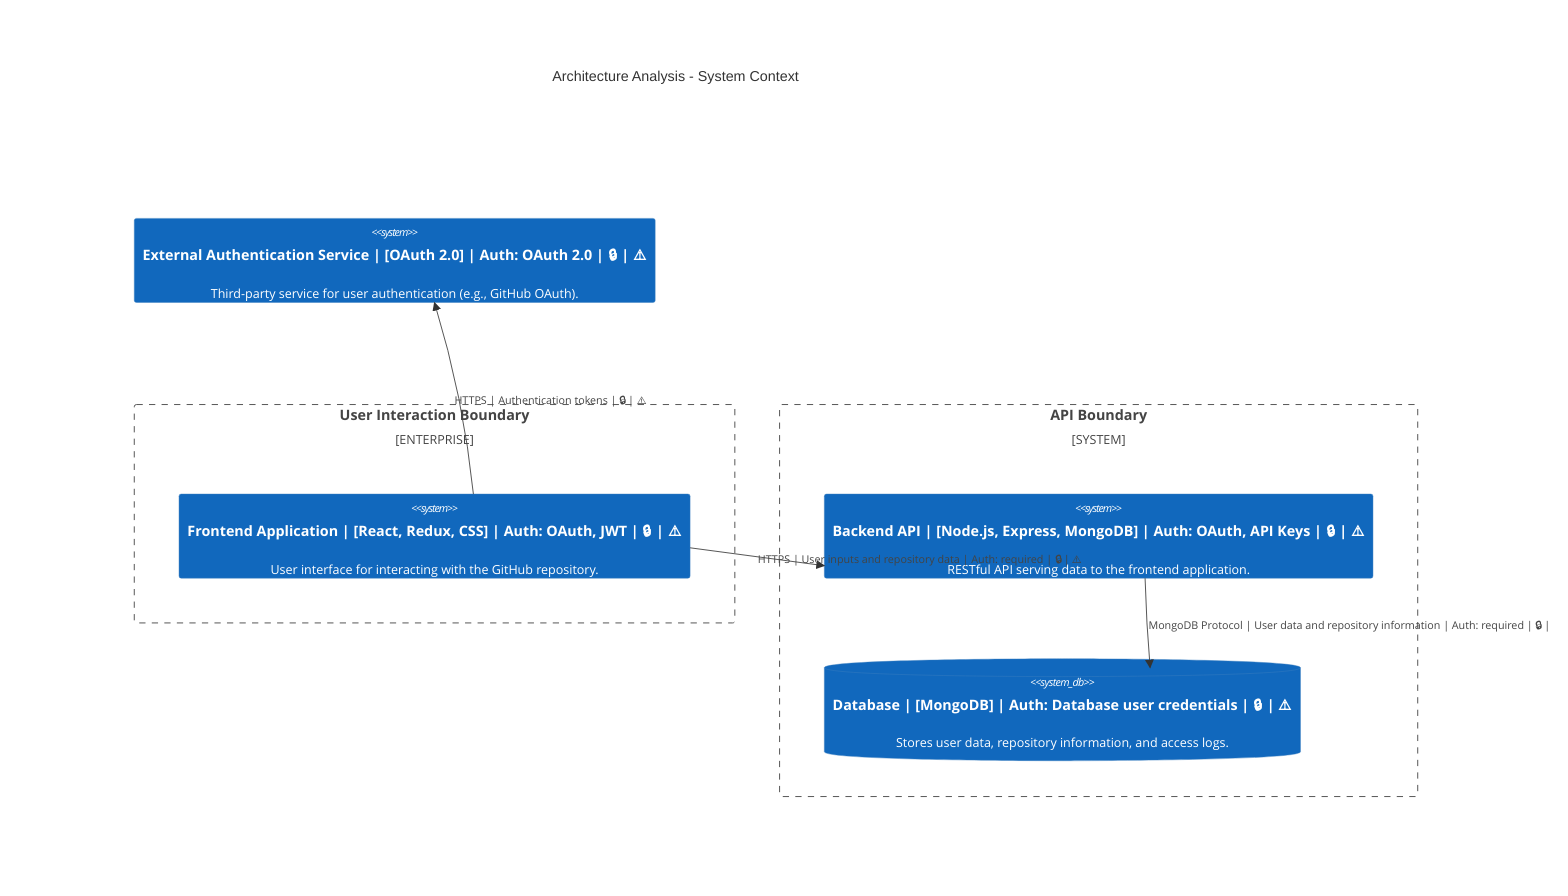 C4Context
    title Architecture Analysis - System Context
    Enterprise_Boundary(tb_User_Interaction_Boundary, "User Interaction Boundary") {
        System(Frontend_Application, "Frontend Application | [React, Redux, CSS] | Auth: OAuth, JWT | 🔒 | ⚠️", "User interface for interacting with the GitHub repository.")
    }
    System_Boundary(tb_API_Boundary, "API Boundary") {
        System(Backend_API, "Backend API | [Node.js, Express, MongoDB] | Auth: OAuth, API Keys | 🔒 | ⚠️", "RESTful API serving data to the frontend application.")
        SystemDb(Database, "Database | [MongoDB] | Auth: Database user credentials | 🔒 | ⚠️", "Stores user data, repository information, and access logs.")
    }
    System(External_Authentication_Service, "External Authentication Service | [OAuth 2.0] | Auth: OAuth 2.0 | 🔒 | ⚠️", "Third-party service for user authentication (e.g., GitHub OAuth).")

    Rel(Frontend_Application, Backend_API, "HTTPS | User inputs and repository data | Auth: required | 🔒 | ⚠️")
    Rel(Backend_API, Database, "MongoDB Protocol | User data and repository information | Auth: required | 🔒 | ⚠️")
    Rel(Frontend_Application, External_Authentication_Service, "HTTPS | Authentication tokens | 🔒 | ⚠️")